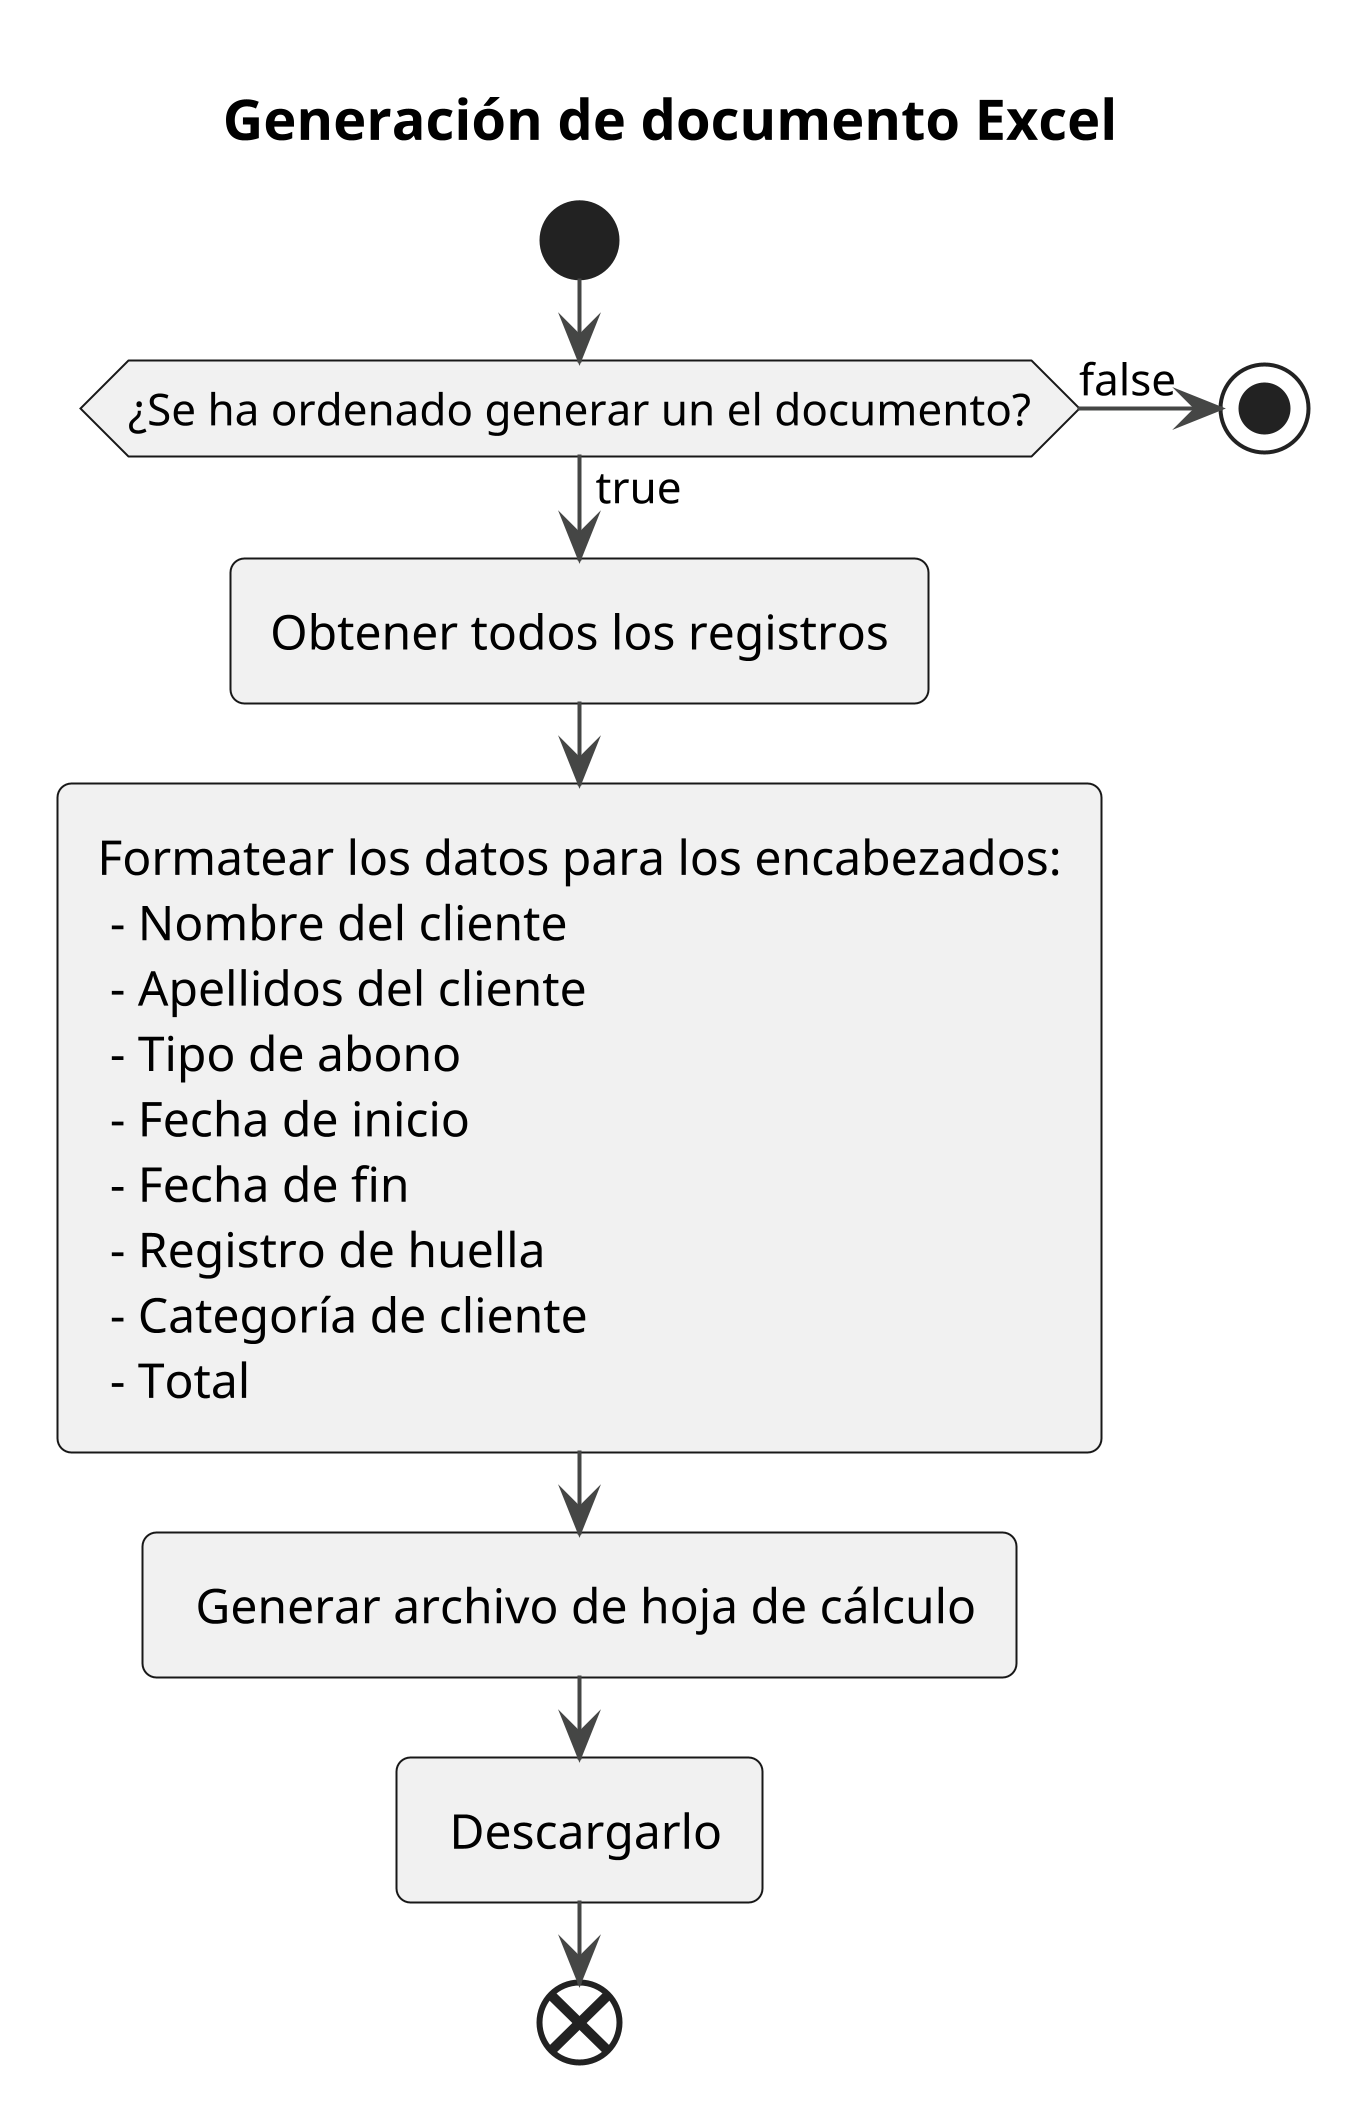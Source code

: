 @startuml
!theme vibrant
scale 80
title Generación de documento Excel
start

if(¿Se ha ordenado generar un el documento?) then (true)
 :Obtener todos los registros;
 :Formatear los datos para los encabezados:
  - Nombre del cliente
  - Apellidos del cliente
  - Tipo de abono
  - Fecha de inicio
  - Fecha de fin
  - Registro de huella
  - Categoría de cliente
  - Total;
  : Generar archivo de hoja de cálculo;
  : Descargarlo;
else (false)
 stop
endif
end
@enduml